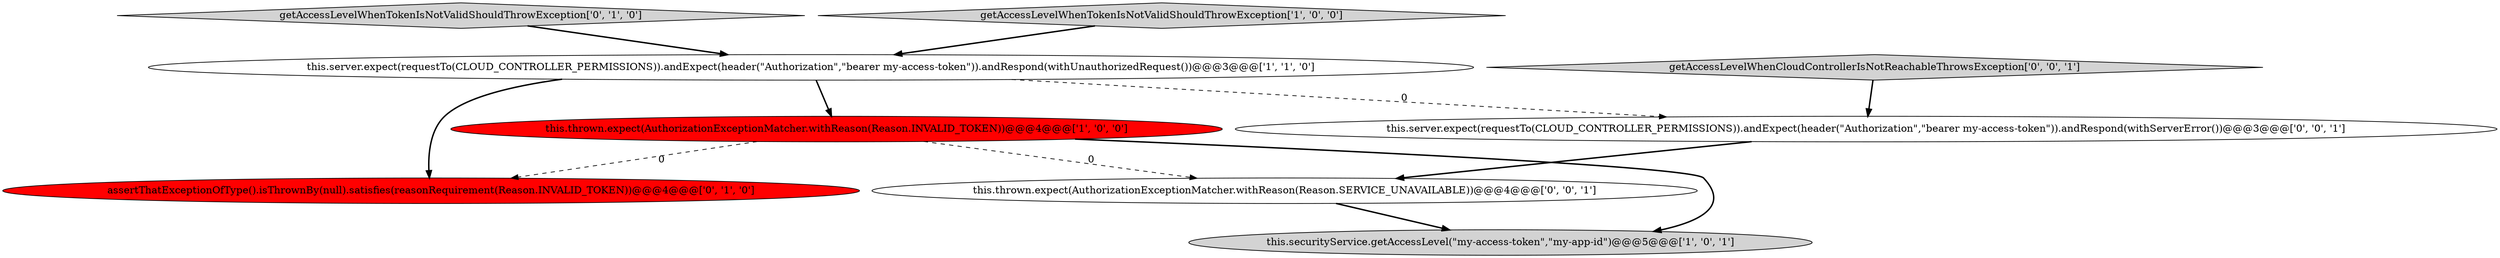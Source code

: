 digraph {
5 [style = filled, label = "getAccessLevelWhenTokenIsNotValidShouldThrowException['0', '1', '0']", fillcolor = lightgray, shape = diamond image = "AAA0AAABBB2BBB"];
3 [style = filled, label = "getAccessLevelWhenTokenIsNotValidShouldThrowException['1', '0', '0']", fillcolor = lightgray, shape = diamond image = "AAA0AAABBB1BBB"];
0 [style = filled, label = "this.thrown.expect(AuthorizationExceptionMatcher.withReason(Reason.INVALID_TOKEN))@@@4@@@['1', '0', '0']", fillcolor = red, shape = ellipse image = "AAA1AAABBB1BBB"];
6 [style = filled, label = "getAccessLevelWhenCloudControllerIsNotReachableThrowsException['0', '0', '1']", fillcolor = lightgray, shape = diamond image = "AAA0AAABBB3BBB"];
1 [style = filled, label = "this.securityService.getAccessLevel(\"my-access-token\",\"my-app-id\")@@@5@@@['1', '0', '1']", fillcolor = lightgray, shape = ellipse image = "AAA0AAABBB1BBB"];
7 [style = filled, label = "this.server.expect(requestTo(CLOUD_CONTROLLER_PERMISSIONS)).andExpect(header(\"Authorization\",\"bearer my-access-token\")).andRespond(withServerError())@@@3@@@['0', '0', '1']", fillcolor = white, shape = ellipse image = "AAA0AAABBB3BBB"];
4 [style = filled, label = "assertThatExceptionOfType().isThrownBy(null).satisfies(reasonRequirement(Reason.INVALID_TOKEN))@@@4@@@['0', '1', '0']", fillcolor = red, shape = ellipse image = "AAA1AAABBB2BBB"];
8 [style = filled, label = "this.thrown.expect(AuthorizationExceptionMatcher.withReason(Reason.SERVICE_UNAVAILABLE))@@@4@@@['0', '0', '1']", fillcolor = white, shape = ellipse image = "AAA0AAABBB3BBB"];
2 [style = filled, label = "this.server.expect(requestTo(CLOUD_CONTROLLER_PERMISSIONS)).andExpect(header(\"Authorization\",\"bearer my-access-token\")).andRespond(withUnauthorizedRequest())@@@3@@@['1', '1', '0']", fillcolor = white, shape = ellipse image = "AAA0AAABBB1BBB"];
8->1 [style = bold, label=""];
0->8 [style = dashed, label="0"];
5->2 [style = bold, label=""];
2->0 [style = bold, label=""];
0->4 [style = dashed, label="0"];
3->2 [style = bold, label=""];
6->7 [style = bold, label=""];
2->7 [style = dashed, label="0"];
7->8 [style = bold, label=""];
2->4 [style = bold, label=""];
0->1 [style = bold, label=""];
}
